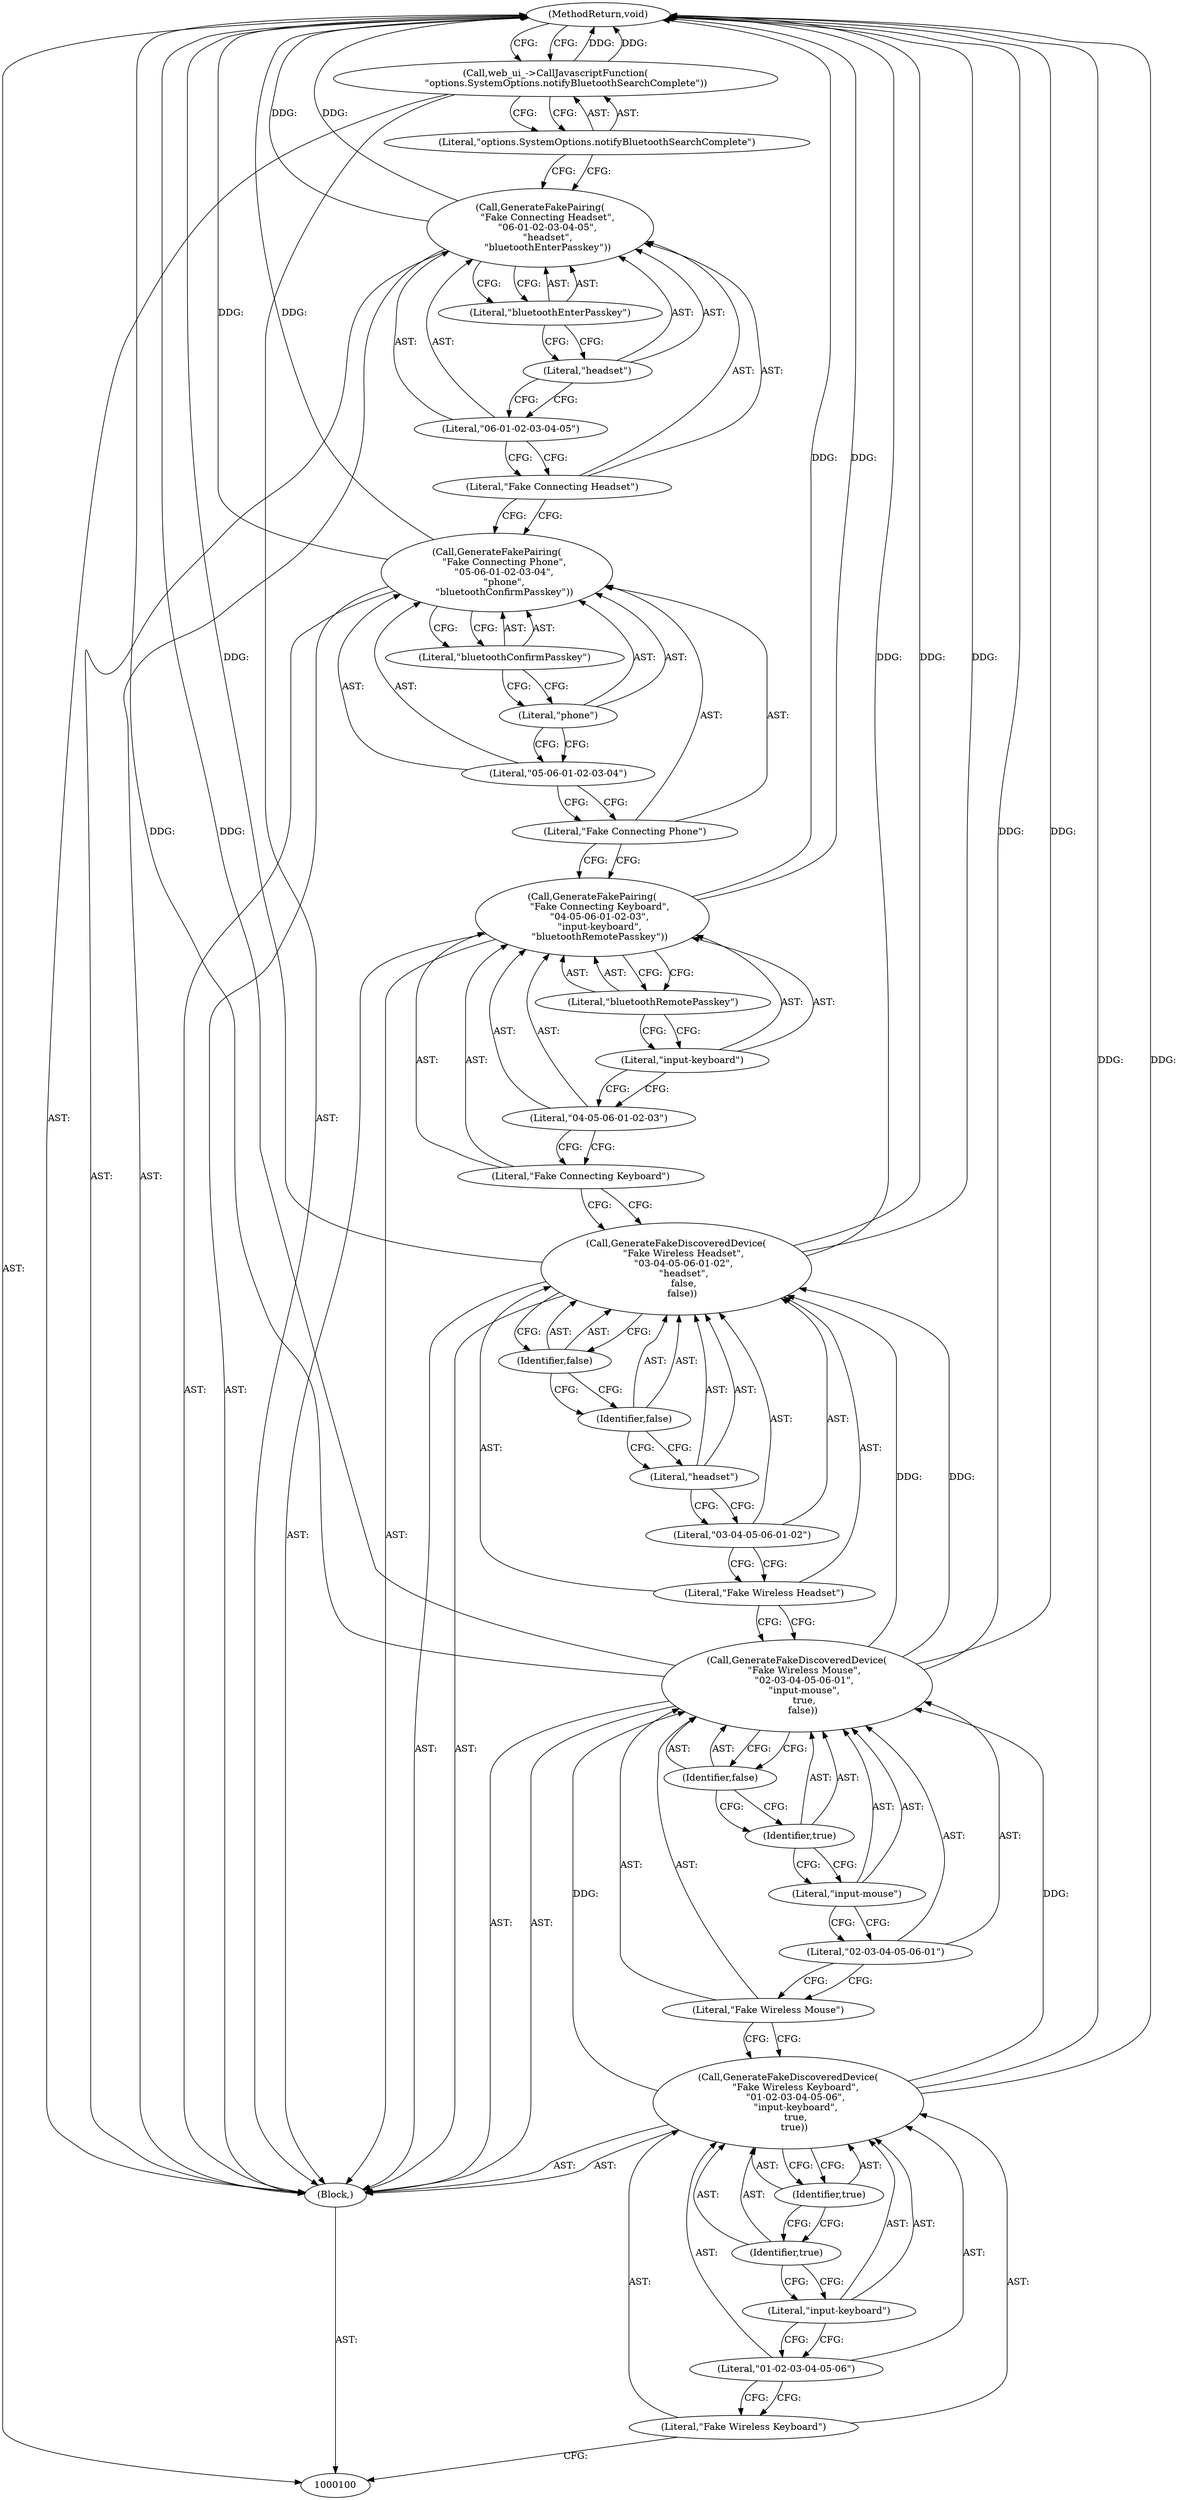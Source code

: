 digraph "1_Chrome_0a38f71865b63025dce4de1f8cca71979c48d14d_2" {
"1000137" [label="(MethodReturn,void)"];
"1000101" [label="(Block,)"];
"1000110" [label="(Literal,\"02-03-04-05-06-01\")"];
"1000111" [label="(Literal,\"input-mouse\")"];
"1000112" [label="(Identifier,true)"];
"1000113" [label="(Identifier,false)"];
"1000114" [label="(Call,GenerateFakeDiscoveredDevice(\n     \"Fake Wireless Headset\",\n     \"03-04-05-06-01-02\",\n     \"headset\",\n     false,\n    false))"];
"1000115" [label="(Literal,\"Fake Wireless Headset\")"];
"1000116" [label="(Literal,\"03-04-05-06-01-02\")"];
"1000117" [label="(Literal,\"headset\")"];
"1000118" [label="(Identifier,false)"];
"1000119" [label="(Identifier,false)"];
"1000102" [label="(Call,GenerateFakeDiscoveredDevice(\n     \"Fake Wireless Keyboard\",\n     \"01-02-03-04-05-06\",\n     \"input-keyboard\",\n     true,\n    true))"];
"1000120" [label="(Call,GenerateFakePairing(\n     \"Fake Connecting Keyboard\",\n     \"04-05-06-01-02-03\",\n     \"input-keyboard\",\n     \"bluetoothRemotePasskey\"))"];
"1000121" [label="(Literal,\"Fake Connecting Keyboard\")"];
"1000122" [label="(Literal,\"04-05-06-01-02-03\")"];
"1000123" [label="(Literal,\"input-keyboard\")"];
"1000124" [label="(Literal,\"bluetoothRemotePasskey\")"];
"1000125" [label="(Call,GenerateFakePairing(\n     \"Fake Connecting Phone\",\n     \"05-06-01-02-03-04\",\n     \"phone\",\n     \"bluetoothConfirmPasskey\"))"];
"1000126" [label="(Literal,\"Fake Connecting Phone\")"];
"1000127" [label="(Literal,\"05-06-01-02-03-04\")"];
"1000128" [label="(Literal,\"phone\")"];
"1000129" [label="(Literal,\"bluetoothConfirmPasskey\")"];
"1000103" [label="(Literal,\"Fake Wireless Keyboard\")"];
"1000130" [label="(Call,GenerateFakePairing(\n     \"Fake Connecting Headset\",\n     \"06-01-02-03-04-05\",\n     \"headset\",\n     \"bluetoothEnterPasskey\"))"];
"1000131" [label="(Literal,\"Fake Connecting Headset\")"];
"1000132" [label="(Literal,\"06-01-02-03-04-05\")"];
"1000133" [label="(Literal,\"headset\")"];
"1000134" [label="(Literal,\"bluetoothEnterPasskey\")"];
"1000135" [label="(Call,web_ui_->CallJavascriptFunction(\n       \"options.SystemOptions.notifyBluetoothSearchComplete\"))"];
"1000136" [label="(Literal,\"options.SystemOptions.notifyBluetoothSearchComplete\")"];
"1000104" [label="(Literal,\"01-02-03-04-05-06\")"];
"1000105" [label="(Literal,\"input-keyboard\")"];
"1000106" [label="(Identifier,true)"];
"1000107" [label="(Identifier,true)"];
"1000108" [label="(Call,GenerateFakeDiscoveredDevice(\n     \"Fake Wireless Mouse\",\n     \"02-03-04-05-06-01\",\n     \"input-mouse\",\n     true,\n    false))"];
"1000109" [label="(Literal,\"Fake Wireless Mouse\")"];
"1000137" -> "1000100"  [label="AST: "];
"1000137" -> "1000135"  [label="CFG: "];
"1000130" -> "1000137"  [label="DDG: "];
"1000125" -> "1000137"  [label="DDG: "];
"1000108" -> "1000137"  [label="DDG: "];
"1000108" -> "1000137"  [label="DDG: "];
"1000114" -> "1000137"  [label="DDG: "];
"1000114" -> "1000137"  [label="DDG: "];
"1000102" -> "1000137"  [label="DDG: "];
"1000135" -> "1000137"  [label="DDG: "];
"1000120" -> "1000137"  [label="DDG: "];
"1000101" -> "1000100"  [label="AST: "];
"1000102" -> "1000101"  [label="AST: "];
"1000108" -> "1000101"  [label="AST: "];
"1000114" -> "1000101"  [label="AST: "];
"1000120" -> "1000101"  [label="AST: "];
"1000125" -> "1000101"  [label="AST: "];
"1000130" -> "1000101"  [label="AST: "];
"1000135" -> "1000101"  [label="AST: "];
"1000110" -> "1000108"  [label="AST: "];
"1000110" -> "1000109"  [label="CFG: "];
"1000111" -> "1000110"  [label="CFG: "];
"1000111" -> "1000108"  [label="AST: "];
"1000111" -> "1000110"  [label="CFG: "];
"1000112" -> "1000111"  [label="CFG: "];
"1000112" -> "1000108"  [label="AST: "];
"1000112" -> "1000111"  [label="CFG: "];
"1000113" -> "1000112"  [label="CFG: "];
"1000113" -> "1000108"  [label="AST: "];
"1000113" -> "1000112"  [label="CFG: "];
"1000108" -> "1000113"  [label="CFG: "];
"1000114" -> "1000101"  [label="AST: "];
"1000114" -> "1000119"  [label="CFG: "];
"1000115" -> "1000114"  [label="AST: "];
"1000116" -> "1000114"  [label="AST: "];
"1000117" -> "1000114"  [label="AST: "];
"1000118" -> "1000114"  [label="AST: "];
"1000119" -> "1000114"  [label="AST: "];
"1000121" -> "1000114"  [label="CFG: "];
"1000114" -> "1000137"  [label="DDG: "];
"1000114" -> "1000137"  [label="DDG: "];
"1000108" -> "1000114"  [label="DDG: "];
"1000115" -> "1000114"  [label="AST: "];
"1000115" -> "1000108"  [label="CFG: "];
"1000116" -> "1000115"  [label="CFG: "];
"1000116" -> "1000114"  [label="AST: "];
"1000116" -> "1000115"  [label="CFG: "];
"1000117" -> "1000116"  [label="CFG: "];
"1000117" -> "1000114"  [label="AST: "];
"1000117" -> "1000116"  [label="CFG: "];
"1000118" -> "1000117"  [label="CFG: "];
"1000118" -> "1000114"  [label="AST: "];
"1000118" -> "1000117"  [label="CFG: "];
"1000119" -> "1000118"  [label="CFG: "];
"1000119" -> "1000114"  [label="AST: "];
"1000119" -> "1000118"  [label="CFG: "];
"1000114" -> "1000119"  [label="CFG: "];
"1000102" -> "1000101"  [label="AST: "];
"1000102" -> "1000107"  [label="CFG: "];
"1000103" -> "1000102"  [label="AST: "];
"1000104" -> "1000102"  [label="AST: "];
"1000105" -> "1000102"  [label="AST: "];
"1000106" -> "1000102"  [label="AST: "];
"1000107" -> "1000102"  [label="AST: "];
"1000109" -> "1000102"  [label="CFG: "];
"1000102" -> "1000137"  [label="DDG: "];
"1000102" -> "1000108"  [label="DDG: "];
"1000120" -> "1000101"  [label="AST: "];
"1000120" -> "1000124"  [label="CFG: "];
"1000121" -> "1000120"  [label="AST: "];
"1000122" -> "1000120"  [label="AST: "];
"1000123" -> "1000120"  [label="AST: "];
"1000124" -> "1000120"  [label="AST: "];
"1000126" -> "1000120"  [label="CFG: "];
"1000120" -> "1000137"  [label="DDG: "];
"1000121" -> "1000120"  [label="AST: "];
"1000121" -> "1000114"  [label="CFG: "];
"1000122" -> "1000121"  [label="CFG: "];
"1000122" -> "1000120"  [label="AST: "];
"1000122" -> "1000121"  [label="CFG: "];
"1000123" -> "1000122"  [label="CFG: "];
"1000123" -> "1000120"  [label="AST: "];
"1000123" -> "1000122"  [label="CFG: "];
"1000124" -> "1000123"  [label="CFG: "];
"1000124" -> "1000120"  [label="AST: "];
"1000124" -> "1000123"  [label="CFG: "];
"1000120" -> "1000124"  [label="CFG: "];
"1000125" -> "1000101"  [label="AST: "];
"1000125" -> "1000129"  [label="CFG: "];
"1000126" -> "1000125"  [label="AST: "];
"1000127" -> "1000125"  [label="AST: "];
"1000128" -> "1000125"  [label="AST: "];
"1000129" -> "1000125"  [label="AST: "];
"1000131" -> "1000125"  [label="CFG: "];
"1000125" -> "1000137"  [label="DDG: "];
"1000126" -> "1000125"  [label="AST: "];
"1000126" -> "1000120"  [label="CFG: "];
"1000127" -> "1000126"  [label="CFG: "];
"1000127" -> "1000125"  [label="AST: "];
"1000127" -> "1000126"  [label="CFG: "];
"1000128" -> "1000127"  [label="CFG: "];
"1000128" -> "1000125"  [label="AST: "];
"1000128" -> "1000127"  [label="CFG: "];
"1000129" -> "1000128"  [label="CFG: "];
"1000129" -> "1000125"  [label="AST: "];
"1000129" -> "1000128"  [label="CFG: "];
"1000125" -> "1000129"  [label="CFG: "];
"1000103" -> "1000102"  [label="AST: "];
"1000103" -> "1000100"  [label="CFG: "];
"1000104" -> "1000103"  [label="CFG: "];
"1000130" -> "1000101"  [label="AST: "];
"1000130" -> "1000134"  [label="CFG: "];
"1000131" -> "1000130"  [label="AST: "];
"1000132" -> "1000130"  [label="AST: "];
"1000133" -> "1000130"  [label="AST: "];
"1000134" -> "1000130"  [label="AST: "];
"1000136" -> "1000130"  [label="CFG: "];
"1000130" -> "1000137"  [label="DDG: "];
"1000131" -> "1000130"  [label="AST: "];
"1000131" -> "1000125"  [label="CFG: "];
"1000132" -> "1000131"  [label="CFG: "];
"1000132" -> "1000130"  [label="AST: "];
"1000132" -> "1000131"  [label="CFG: "];
"1000133" -> "1000132"  [label="CFG: "];
"1000133" -> "1000130"  [label="AST: "];
"1000133" -> "1000132"  [label="CFG: "];
"1000134" -> "1000133"  [label="CFG: "];
"1000134" -> "1000130"  [label="AST: "];
"1000134" -> "1000133"  [label="CFG: "];
"1000130" -> "1000134"  [label="CFG: "];
"1000135" -> "1000101"  [label="AST: "];
"1000135" -> "1000136"  [label="CFG: "];
"1000136" -> "1000135"  [label="AST: "];
"1000137" -> "1000135"  [label="CFG: "];
"1000135" -> "1000137"  [label="DDG: "];
"1000136" -> "1000135"  [label="AST: "];
"1000136" -> "1000130"  [label="CFG: "];
"1000135" -> "1000136"  [label="CFG: "];
"1000104" -> "1000102"  [label="AST: "];
"1000104" -> "1000103"  [label="CFG: "];
"1000105" -> "1000104"  [label="CFG: "];
"1000105" -> "1000102"  [label="AST: "];
"1000105" -> "1000104"  [label="CFG: "];
"1000106" -> "1000105"  [label="CFG: "];
"1000106" -> "1000102"  [label="AST: "];
"1000106" -> "1000105"  [label="CFG: "];
"1000107" -> "1000106"  [label="CFG: "];
"1000107" -> "1000102"  [label="AST: "];
"1000107" -> "1000106"  [label="CFG: "];
"1000102" -> "1000107"  [label="CFG: "];
"1000108" -> "1000101"  [label="AST: "];
"1000108" -> "1000113"  [label="CFG: "];
"1000109" -> "1000108"  [label="AST: "];
"1000110" -> "1000108"  [label="AST: "];
"1000111" -> "1000108"  [label="AST: "];
"1000112" -> "1000108"  [label="AST: "];
"1000113" -> "1000108"  [label="AST: "];
"1000115" -> "1000108"  [label="CFG: "];
"1000108" -> "1000137"  [label="DDG: "];
"1000108" -> "1000137"  [label="DDG: "];
"1000102" -> "1000108"  [label="DDG: "];
"1000108" -> "1000114"  [label="DDG: "];
"1000109" -> "1000108"  [label="AST: "];
"1000109" -> "1000102"  [label="CFG: "];
"1000110" -> "1000109"  [label="CFG: "];
}

